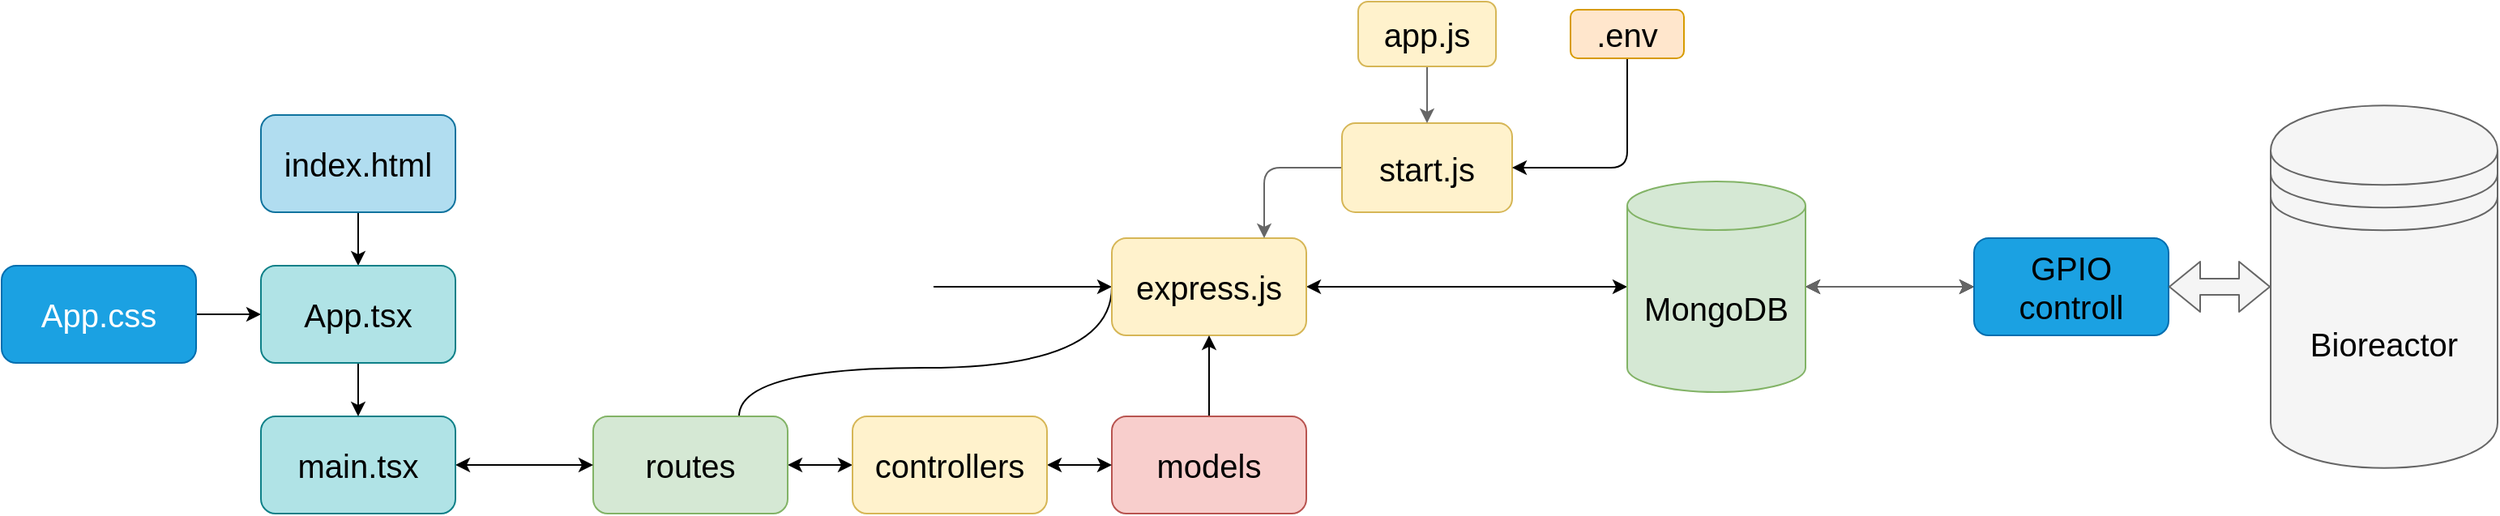 <mxfile>
    <diagram id="_fO-0qVLtvQtgHuVrZ_L" name="Page-1">
        <mxGraphModel dx="1327" dy="1150" grid="0" gridSize="10" guides="1" tooltips="1" connect="1" arrows="1" fold="1" page="1" pageScale="1" pageWidth="850" pageHeight="1100" background="#ffffff" math="0" shadow="0">
            <root>
                <mxCell id="0"/>
                <mxCell id="1" parent="0"/>
                <mxCell id="56" value="" style="edgeStyle=none;html=1;" parent="1" target="21" edge="1">
                    <mxGeometry relative="1" as="geometry">
                        <mxPoint x="1108" y="521" as="sourcePoint"/>
                    </mxGeometry>
                </mxCell>
                <mxCell id="70" style="edgeStyle=orthogonalEdgeStyle;html=1;exitX=0;exitY=0.5;exitDx=0;exitDy=0;entryX=0.75;entryY=0;entryDx=0;entryDy=0;strokeColor=#000000;fontColor=#000000;startArrow=none;startFill=0;endArrow=none;endFill=0;curved=1;" parent="1" source="21" target="44" edge="1">
                    <mxGeometry relative="1" as="geometry">
                        <Array as="points">
                            <mxPoint x="1218" y="571"/>
                            <mxPoint x="988" y="571"/>
                        </Array>
                    </mxGeometry>
                </mxCell>
                <mxCell id="72" style="edgeStyle=orthogonalEdgeStyle;html=1;exitX=1;exitY=0.5;exitDx=0;exitDy=0;entryX=0;entryY=0.5;entryDx=0;entryDy=0;entryPerimeter=0;strokeColor=#000000;fontColor=#000000;startArrow=classic;startFill=1;endArrow=classic;endFill=1;" parent="1" source="21" target="32" edge="1">
                    <mxGeometry relative="1" as="geometry"/>
                </mxCell>
                <mxCell id="21" value="express.js" style="rounded=1;whiteSpace=wrap;html=1;hachureGap=4;fontFamily=Helvetica;fontSize=20;labelBackgroundColor=none;shadow=0;fillColor=#fff2cc;strokeColor=#d6b656;fontColor=#000000;" parent="1" vertex="1">
                    <mxGeometry x="1218" y="491" width="120" height="60" as="geometry"/>
                </mxCell>
                <mxCell id="27" style="edgeStyle=orthogonalEdgeStyle;hachureGap=4;html=1;exitX=0;exitY=0.5;exitDx=0;exitDy=0;fontFamily=Helvetica;fontSize=16;fontColor=#000000;labelBackgroundColor=none;shadow=0;fillColor=#f5f5f5;strokeColor=#666666;" parent="1" source="24" target="21" edge="1">
                    <mxGeometry relative="1" as="geometry">
                        <Array as="points">
                            <mxPoint x="1312" y="448"/>
                        </Array>
                    </mxGeometry>
                </mxCell>
                <mxCell id="24" value="start.js" style="rounded=1;whiteSpace=wrap;html=1;hachureGap=4;fontFamily=Helvetica;fontSize=20;labelBackgroundColor=none;shadow=0;fillColor=#fff2cc;strokeColor=#d6b656;fontColor=#000000;" parent="1" vertex="1">
                    <mxGeometry x="1360" y="420" width="105" height="55" as="geometry"/>
                </mxCell>
                <mxCell id="73" style="edgeStyle=orthogonalEdgeStyle;html=1;exitX=0.5;exitY=1;exitDx=0;exitDy=0;entryX=1;entryY=0.5;entryDx=0;entryDy=0;strokeColor=#000000;fontColor=#000000;startArrow=none;startFill=0;endArrow=classic;endFill=1;" parent="1" source="28" target="24" edge="1">
                    <mxGeometry relative="1" as="geometry"/>
                </mxCell>
                <mxCell id="28" value=".env" style="rounded=1;whiteSpace=wrap;html=1;hachureGap=4;fontFamily=Helvetica;fontSize=20;labelBackgroundColor=none;shadow=0;fillColor=#ffe6cc;strokeColor=#d79b00;fontColor=#000000;" parent="1" vertex="1">
                    <mxGeometry x="1501" y="350" width="70" height="30" as="geometry"/>
                </mxCell>
                <mxCell id="31" style="edgeStyle=none;hachureGap=4;html=1;exitX=0.5;exitY=1;exitDx=0;exitDy=0;entryX=0.5;entryY=0;entryDx=0;entryDy=0;fontFamily=Helvetica;fontSize=16;fontColor=#000000;labelBackgroundColor=none;shadow=0;fillColor=#f5f5f5;strokeColor=#666666;" parent="1" source="30" target="24" edge="1">
                    <mxGeometry relative="1" as="geometry"/>
                </mxCell>
                <mxCell id="30" value="app.js" style="rounded=1;whiteSpace=wrap;html=1;hachureGap=4;fontFamily=Helvetica;fontSize=20;labelBackgroundColor=none;shadow=0;fillColor=#fff2cc;strokeColor=#d6b656;fontColor=#000000;" parent="1" vertex="1">
                    <mxGeometry x="1370" y="345" width="85" height="40" as="geometry"/>
                </mxCell>
                <mxCell id="79" value="" style="edgeStyle=none;html=1;strokeColor=#000000;startArrow=classic;startFill=1;" edge="1" parent="1" source="32" target="50">
                    <mxGeometry relative="1" as="geometry"/>
                </mxCell>
                <mxCell id="32" value="MongoDB" style="shape=cylinder3;whiteSpace=wrap;html=1;boundedLbl=1;backgroundOutline=1;size=15;hachureGap=4;fontFamily=Helvetica;fontSize=20;labelBackgroundColor=none;shadow=0;fillColor=#d5e8d4;strokeColor=#82b366;fontColor=#000000;" parent="1" vertex="1">
                    <mxGeometry x="1536" y="456" width="110" height="130" as="geometry"/>
                </mxCell>
                <mxCell id="58" style="edgeStyle=none;html=1;exitX=0.5;exitY=0;exitDx=0;exitDy=0;entryX=0.5;entryY=1;entryDx=0;entryDy=0;startArrow=none;startFill=0;endArrow=classic;endFill=1;strokeColor=#000000;" parent="1" source="39" target="21" edge="1">
                    <mxGeometry relative="1" as="geometry"/>
                </mxCell>
                <mxCell id="39" value="models" style="rounded=1;whiteSpace=wrap;html=1;hachureGap=4;fontFamily=Helvetica;fontSize=20;labelBackgroundColor=none;shadow=0;fillColor=#f8cecc;strokeColor=#b85450;fontColor=#000000;" parent="1" vertex="1">
                    <mxGeometry x="1218" y="601" width="120" height="60" as="geometry"/>
                </mxCell>
                <mxCell id="46" style="edgeStyle=orthogonalEdgeStyle;curved=1;hachureGap=4;html=1;exitX=0;exitY=0.5;exitDx=0;exitDy=0;entryX=1;entryY=0.5;entryDx=0;entryDy=0;fontFamily=Helvetica;fontSize=16;fontColor=#000000;labelBackgroundColor=none;shadow=0;fillColor=#f5f5f5;strokeColor=#000000;startArrow=classic;startFill=1;endArrow=classic;endFill=1;" parent="1" source="42" target="44" edge="1">
                    <mxGeometry relative="1" as="geometry"/>
                </mxCell>
                <mxCell id="60" style="edgeStyle=none;html=1;exitX=1;exitY=0.5;exitDx=0;exitDy=0;entryX=0;entryY=0.5;entryDx=0;entryDy=0;strokeColor=#000000;startArrow=classic;startFill=1;endArrow=classic;endFill=1;" parent="1" source="42" target="39" edge="1">
                    <mxGeometry relative="1" as="geometry"/>
                </mxCell>
                <mxCell id="42" value="controllers" style="rounded=1;whiteSpace=wrap;html=1;hachureGap=4;fontFamily=Helvetica;fontSize=20;labelBackgroundColor=none;shadow=0;fillColor=#fff2cc;strokeColor=#d6b656;fontColor=#000000;" parent="1" vertex="1">
                    <mxGeometry x="1058" y="601" width="120" height="60" as="geometry"/>
                </mxCell>
                <mxCell id="44" value="routes" style="rounded=1;whiteSpace=wrap;html=1;hachureGap=4;fontFamily=Helvetica;fontSize=20;labelBackgroundColor=none;shadow=0;fillColor=#d5e8d4;strokeColor=#82b366;fontColor=#000000;" parent="1" vertex="1">
                    <mxGeometry x="898" y="601" width="120" height="60" as="geometry"/>
                </mxCell>
                <mxCell id="53" style="edgeStyle=none;hachureGap=4;html=1;exitX=1;exitY=0.5;exitDx=0;exitDy=0;entryX=0;entryY=0.5;entryDx=0;entryDy=0;fontFamily=Helvetica;fontSize=16;startArrow=classic;startFill=1;fontColor=#000000;labelBackgroundColor=none;shadow=0;fillColor=#f5f5f5;strokeColor=#666666;exitPerimeter=0;" parent="1" target="50" edge="1" source="32">
                    <mxGeometry relative="1" as="geometry">
                        <mxPoint x="1646" y="521.0" as="sourcePoint"/>
                    </mxGeometry>
                </mxCell>
                <mxCell id="50" value="GPIO controll" style="rounded=1;whiteSpace=wrap;html=1;hachureGap=4;fontFamily=Helvetica;fontSize=20;labelBackgroundColor=none;shadow=0;fillColor=#1ba1e2;strokeColor=#006EAF;fontColor=#000000;glass=0;" parent="1" vertex="1">
                    <mxGeometry x="1750" y="490.99" width="120" height="60" as="geometry"/>
                </mxCell>
                <mxCell id="54" value="Bioreactor" style="shape=datastore;whiteSpace=wrap;html=1;hachureGap=4;fontFamily=Helvetica;fontSize=20;labelBackgroundColor=none;shadow=0;fillColor=#f5f5f5;strokeColor=#666666;fontColor=#000000;" parent="1" vertex="1">
                    <mxGeometry x="1933" y="409.12" width="140" height="223.75" as="geometry"/>
                </mxCell>
                <mxCell id="55" value="" style="shape=flexArrow;endArrow=classic;html=1;hachureGap=4;fontFamily=Helvetica;fontSize=16;exitX=1;exitY=0.5;exitDx=0;exitDy=0;entryX=0;entryY=0.5;entryDx=0;entryDy=0;fontColor=#000000;labelBackgroundColor=none;shadow=0;fillColor=#f5f5f5;strokeColor=#666666;startArrow=block;" parent="1" source="50" target="54" edge="1">
                    <mxGeometry width="50" height="50" relative="1" as="geometry">
                        <mxPoint x="1836" y="550.99" as="sourcePoint"/>
                        <mxPoint x="1886" y="500.99" as="targetPoint"/>
                    </mxGeometry>
                </mxCell>
                <mxCell id="76" style="edgeStyle=none;html=1;exitX=0.5;exitY=1;exitDx=0;exitDy=0;entryX=0.5;entryY=0;entryDx=0;entryDy=0;strokeColor=#000000;" edge="1" parent="1" source="57" target="74">
                    <mxGeometry relative="1" as="geometry"/>
                </mxCell>
                <mxCell id="57" value="index.html" style="rounded=1;whiteSpace=wrap;html=1;hachureGap=4;fontFamily=Helvetica;fontSize=20;labelBackgroundColor=none;shadow=0;fillColor=#b1ddf0;strokeColor=#10739e;fontColor=#000000;" parent="1" vertex="1">
                    <mxGeometry x="693" y="415" width="120" height="60" as="geometry"/>
                </mxCell>
                <mxCell id="78" style="edgeStyle=none;html=1;exitX=1;exitY=0.5;exitDx=0;exitDy=0;entryX=0;entryY=0.5;entryDx=0;entryDy=0;strokeColor=#000000;startArrow=classic;startFill=1;" edge="1" parent="1" source="61" target="44">
                    <mxGeometry relative="1" as="geometry">
                        <mxPoint x="853" y="631" as="sourcePoint"/>
                    </mxGeometry>
                </mxCell>
                <mxCell id="61" value="main.tsx" style="rounded=1;whiteSpace=wrap;html=1;hachureGap=4;fontFamily=Helvetica;fontSize=20;labelBackgroundColor=none;shadow=0;fillColor=#b0e3e6;strokeColor=#0e8088;fontColor=#000000;" parent="1" vertex="1">
                    <mxGeometry x="693" y="601" width="120" height="60" as="geometry"/>
                </mxCell>
                <mxCell id="77" style="edgeStyle=none;html=1;exitX=1;exitY=0.5;exitDx=0;exitDy=0;entryX=0;entryY=0.5;entryDx=0;entryDy=0;strokeColor=#000000;" edge="1" parent="1" source="68" target="74">
                    <mxGeometry relative="1" as="geometry"/>
                </mxCell>
                <mxCell id="68" value="App.css" style="rounded=1;whiteSpace=wrap;html=1;hachureGap=4;fontFamily=Helvetica;fontSize=20;labelBackgroundColor=none;shadow=0;fillColor=#1ba1e2;strokeColor=#006EAF;fontColor=#ffffff;" parent="1" vertex="1">
                    <mxGeometry x="533" y="508" width="120" height="60" as="geometry"/>
                </mxCell>
                <mxCell id="75" style="edgeStyle=none;html=1;exitX=0.5;exitY=1;exitDx=0;exitDy=0;entryX=0.5;entryY=0;entryDx=0;entryDy=0;strokeColor=#000000;" edge="1" parent="1" source="74" target="61">
                    <mxGeometry relative="1" as="geometry"/>
                </mxCell>
                <mxCell id="74" value="App.tsx" style="rounded=1;whiteSpace=wrap;html=1;hachureGap=4;fontFamily=Helvetica;fontSize=20;labelBackgroundColor=none;shadow=0;fillColor=#b0e3e6;strokeColor=#0e8088;fontColor=#000000;" vertex="1" parent="1">
                    <mxGeometry x="693" y="508" width="120" height="60" as="geometry"/>
                </mxCell>
            </root>
        </mxGraphModel>
    </diagram>
</mxfile>